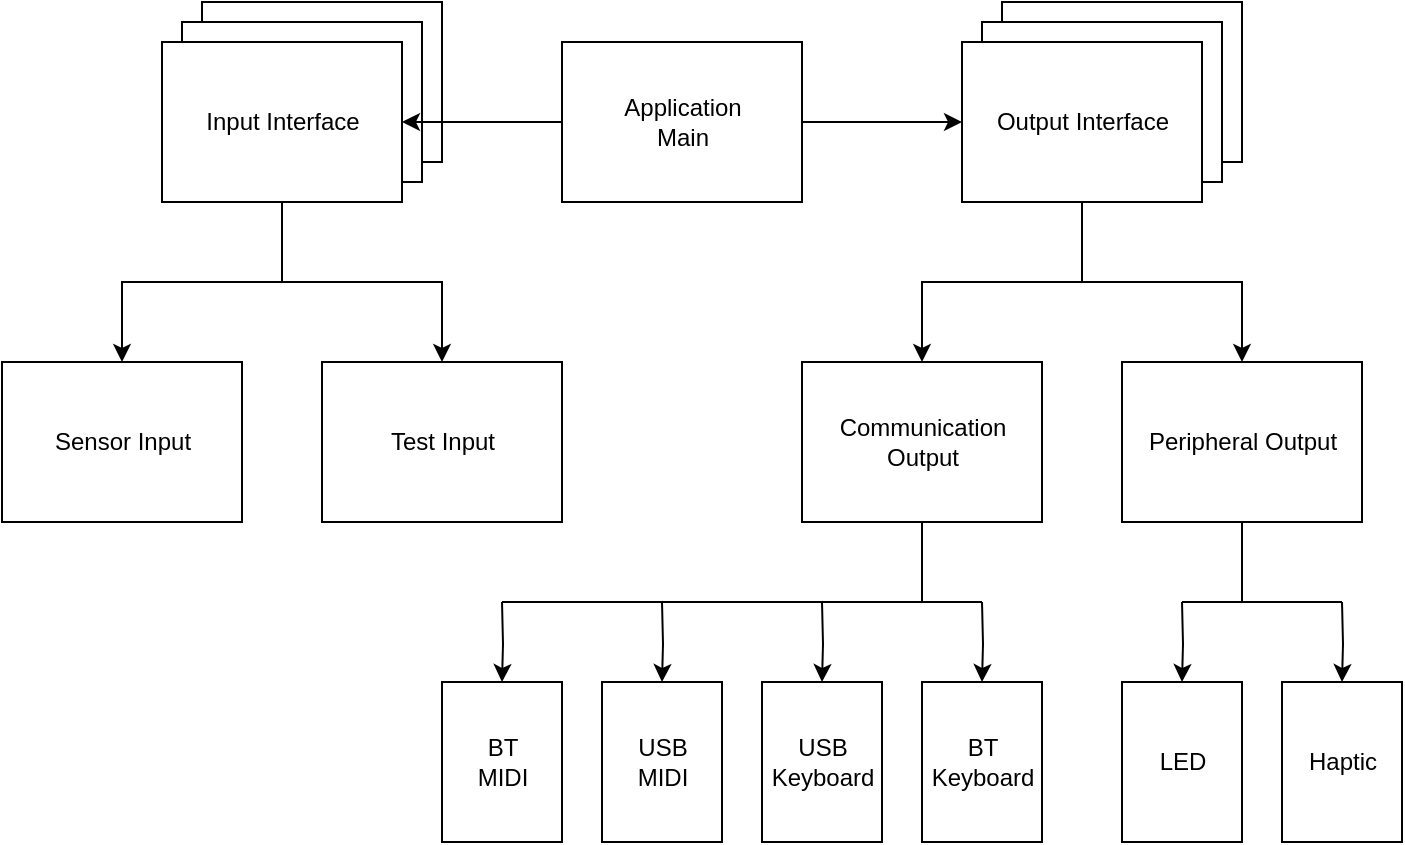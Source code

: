 <mxfile version="12.3.8" type="github" pages="1"><diagram id="-m5C3GGZk9eumsrotvIk" name="Page-1"><mxGraphModel dx="854" dy="556" grid="1" gridSize="10" guides="1" tooltips="1" connect="1" arrows="1" fold="1" page="1" pageScale="1" pageWidth="850" pageHeight="1100" math="0" shadow="0"><root><mxCell id="0"/><mxCell id="1" parent="0"/><mxCell id="e9qZbvTOMwOjzt2Kkn9v-9" value="Output Interface" style="html=1;" parent="1" vertex="1"><mxGeometry x="620" y="180" width="120" height="80" as="geometry"/></mxCell><mxCell id="e9qZbvTOMwOjzt2Kkn9v-8" value="Output Interface" style="html=1;" parent="1" vertex="1"><mxGeometry x="610" y="190" width="120" height="80" as="geometry"/></mxCell><mxCell id="e9qZbvTOMwOjzt2Kkn9v-7" value="Input Interface" style="html=1;" parent="1" vertex="1"><mxGeometry x="220" y="180" width="120" height="80" as="geometry"/></mxCell><mxCell id="e9qZbvTOMwOjzt2Kkn9v-6" value="Input Interface" style="html=1;" parent="1" vertex="1"><mxGeometry x="210" y="190" width="120" height="80" as="geometry"/></mxCell><mxCell id="e9qZbvTOMwOjzt2Kkn9v-3" value="" style="edgeStyle=orthogonalEdgeStyle;rounded=0;orthogonalLoop=1;jettySize=auto;html=1;" parent="1" source="e9qZbvTOMwOjzt2Kkn9v-1" target="e9qZbvTOMwOjzt2Kkn9v-2" edge="1"><mxGeometry relative="1" as="geometry"/></mxCell><mxCell id="e9qZbvTOMwOjzt2Kkn9v-5" value="" style="edgeStyle=orthogonalEdgeStyle;rounded=0;orthogonalLoop=1;jettySize=auto;html=1;" parent="1" source="e9qZbvTOMwOjzt2Kkn9v-1" target="e9qZbvTOMwOjzt2Kkn9v-4" edge="1"><mxGeometry relative="1" as="geometry"/></mxCell><mxCell id="e9qZbvTOMwOjzt2Kkn9v-1" value="Application&lt;br&gt;Main" style="html=1;" parent="1" vertex="1"><mxGeometry x="400" y="200" width="120" height="80" as="geometry"/></mxCell><mxCell id="e9qZbvTOMwOjzt2Kkn9v-11" value="" style="edgeStyle=orthogonalEdgeStyle;rounded=0;orthogonalLoop=1;jettySize=auto;html=1;" parent="1" source="e9qZbvTOMwOjzt2Kkn9v-4" target="e9qZbvTOMwOjzt2Kkn9v-10" edge="1"><mxGeometry relative="1" as="geometry"/></mxCell><mxCell id="e9qZbvTOMwOjzt2Kkn9v-4" value="Input Interface" style="html=1;" parent="1" vertex="1"><mxGeometry x="200" y="200" width="120" height="80" as="geometry"/></mxCell><mxCell id="e9qZbvTOMwOjzt2Kkn9v-10" value="Sensor Input" style="html=1;" parent="1" vertex="1"><mxGeometry x="120" y="360" width="120" height="80" as="geometry"/></mxCell><mxCell id="e9qZbvTOMwOjzt2Kkn9v-2" value="Output Interface" style="html=1;" parent="1" vertex="1"><mxGeometry x="600" y="200" width="120" height="80" as="geometry"/></mxCell><mxCell id="e9qZbvTOMwOjzt2Kkn9v-12" value="Test Input" style="html=1;" parent="1" vertex="1"><mxGeometry x="280" y="360" width="120" height="80" as="geometry"/></mxCell><mxCell id="e9qZbvTOMwOjzt2Kkn9v-13" value="" style="edgeStyle=orthogonalEdgeStyle;rounded=0;orthogonalLoop=1;jettySize=auto;html=1;" parent="1" source="e9qZbvTOMwOjzt2Kkn9v-4" target="e9qZbvTOMwOjzt2Kkn9v-12" edge="1"><mxGeometry relative="1" as="geometry"><mxPoint x="270" y="290" as="sourcePoint"/><mxPoint x="190" y="370" as="targetPoint"/></mxGeometry></mxCell><mxCell id="e9qZbvTOMwOjzt2Kkn9v-14" value="" style="edgeStyle=orthogonalEdgeStyle;rounded=0;orthogonalLoop=1;jettySize=auto;html=1;" parent="1" source="e9qZbvTOMwOjzt2Kkn9v-2" target="e9qZbvTOMwOjzt2Kkn9v-16" edge="1"><mxGeometry relative="1" as="geometry"><mxPoint x="660" y="280" as="sourcePoint"/></mxGeometry></mxCell><mxCell id="e9qZbvTOMwOjzt2Kkn9v-15" value="" style="edgeStyle=orthogonalEdgeStyle;rounded=0;orthogonalLoop=1;jettySize=auto;html=1;" parent="1" source="e9qZbvTOMwOjzt2Kkn9v-2" target="e9qZbvTOMwOjzt2Kkn9v-17" edge="1"><mxGeometry relative="1" as="geometry"><mxPoint x="660" y="280" as="sourcePoint"/><mxPoint x="590" y="370" as="targetPoint"/></mxGeometry></mxCell><mxCell id="e9qZbvTOMwOjzt2Kkn9v-16" value="Communication&lt;br&gt;Output" style="html=1;" parent="1" vertex="1"><mxGeometry x="520" y="360" width="120" height="80" as="geometry"/></mxCell><mxCell id="e9qZbvTOMwOjzt2Kkn9v-17" value="Peripheral Output" style="html=1;" parent="1" vertex="1"><mxGeometry x="680" y="360" width="120" height="80" as="geometry"/></mxCell><mxCell id="e9qZbvTOMwOjzt2Kkn9v-18" value="USB&lt;br&gt;MIDI" style="html=1;" parent="1" vertex="1"><mxGeometry x="420" y="520" width="60" height="80" as="geometry"/></mxCell><mxCell id="e9qZbvTOMwOjzt2Kkn9v-19" value="" style="edgeStyle=orthogonalEdgeStyle;rounded=0;orthogonalLoop=1;jettySize=auto;html=1;entryX=0.5;entryY=0;entryDx=0;entryDy=0;" parent="1" target="e9qZbvTOMwOjzt2Kkn9v-22" edge="1"><mxGeometry relative="1" as="geometry"><mxPoint x="370" y="480" as="sourcePoint"/></mxGeometry></mxCell><mxCell id="e9qZbvTOMwOjzt2Kkn9v-20" value="" style="edgeStyle=orthogonalEdgeStyle;rounded=0;orthogonalLoop=1;jettySize=auto;html=1;" parent="1" target="e9qZbvTOMwOjzt2Kkn9v-18" edge="1"><mxGeometry relative="1" as="geometry"><mxPoint x="450" y="480" as="sourcePoint"/><mxPoint x="510" y="530" as="targetPoint"/></mxGeometry></mxCell><mxCell id="e9qZbvTOMwOjzt2Kkn9v-21" value="USB&lt;br&gt;Keyboard" style="html=1;" parent="1" vertex="1"><mxGeometry x="500" y="520" width="60" height="80" as="geometry"/></mxCell><mxCell id="e9qZbvTOMwOjzt2Kkn9v-22" value="BT&lt;br&gt;MIDI" style="html=1;" parent="1" vertex="1"><mxGeometry x="340" y="520" width="60" height="80" as="geometry"/></mxCell><mxCell id="e9qZbvTOMwOjzt2Kkn9v-23" value="BT&lt;br&gt;Keyboard" style="html=1;" parent="1" vertex="1"><mxGeometry x="580" y="520" width="60" height="80" as="geometry"/></mxCell><mxCell id="e9qZbvTOMwOjzt2Kkn9v-24" value="" style="edgeStyle=orthogonalEdgeStyle;rounded=0;orthogonalLoop=1;jettySize=auto;html=1;" parent="1" target="e9qZbvTOMwOjzt2Kkn9v-21" edge="1"><mxGeometry relative="1" as="geometry"><mxPoint x="530" y="480" as="sourcePoint"/><mxPoint x="520" y="530" as="targetPoint"/></mxGeometry></mxCell><mxCell id="e9qZbvTOMwOjzt2Kkn9v-25" value="" style="edgeStyle=orthogonalEdgeStyle;rounded=0;orthogonalLoop=1;jettySize=auto;html=1;" parent="1" target="e9qZbvTOMwOjzt2Kkn9v-23" edge="1"><mxGeometry relative="1" as="geometry"><mxPoint x="610" y="480" as="sourcePoint"/><mxPoint x="600" y="530" as="targetPoint"/></mxGeometry></mxCell><mxCell id="e9qZbvTOMwOjzt2Kkn9v-28" value="" style="edgeStyle=orthogonalEdgeStyle;rounded=0;orthogonalLoop=1;jettySize=auto;html=1;endArrow=none;endFill=0;" parent="1" edge="1"><mxGeometry relative="1" as="geometry"><mxPoint x="610" y="480" as="sourcePoint"/><mxPoint x="370" y="480" as="targetPoint"/></mxGeometry></mxCell><mxCell id="e9qZbvTOMwOjzt2Kkn9v-29" value="" style="edgeStyle=orthogonalEdgeStyle;rounded=0;orthogonalLoop=1;jettySize=auto;html=1;endArrow=none;endFill=0;" parent="1" source="e9qZbvTOMwOjzt2Kkn9v-16" edge="1"><mxGeometry relative="1" as="geometry"><mxPoint x="620" y="490" as="sourcePoint"/><mxPoint x="580" y="480" as="targetPoint"/></mxGeometry></mxCell><mxCell id="e9qZbvTOMwOjzt2Kkn9v-30" value="LED" style="html=1;" parent="1" vertex="1"><mxGeometry x="680" y="520" width="60" height="80" as="geometry"/></mxCell><mxCell id="e9qZbvTOMwOjzt2Kkn9v-31" value="Haptic" style="html=1;" parent="1" vertex="1"><mxGeometry x="760" y="520" width="60" height="80" as="geometry"/></mxCell><mxCell id="e9qZbvTOMwOjzt2Kkn9v-32" value="" style="edgeStyle=orthogonalEdgeStyle;rounded=0;orthogonalLoop=1;jettySize=auto;html=1;" parent="1" target="e9qZbvTOMwOjzt2Kkn9v-30" edge="1"><mxGeometry relative="1" as="geometry"><mxPoint x="710" y="480" as="sourcePoint"/><mxPoint x="700" y="530" as="targetPoint"/></mxGeometry></mxCell><mxCell id="e9qZbvTOMwOjzt2Kkn9v-33" value="" style="edgeStyle=orthogonalEdgeStyle;rounded=0;orthogonalLoop=1;jettySize=auto;html=1;" parent="1" target="e9qZbvTOMwOjzt2Kkn9v-31" edge="1"><mxGeometry relative="1" as="geometry"><mxPoint x="790" y="480" as="sourcePoint"/><mxPoint x="780" y="530" as="targetPoint"/></mxGeometry></mxCell><mxCell id="e9qZbvTOMwOjzt2Kkn9v-34" value="" style="edgeStyle=orthogonalEdgeStyle;rounded=0;orthogonalLoop=1;jettySize=auto;html=1;endArrow=none;endFill=0;" parent="1" edge="1"><mxGeometry relative="1" as="geometry"><mxPoint x="790" y="480" as="sourcePoint"/><mxPoint x="710" y="480" as="targetPoint"/></mxGeometry></mxCell><mxCell id="e9qZbvTOMwOjzt2Kkn9v-35" value="" style="edgeStyle=orthogonalEdgeStyle;rounded=0;orthogonalLoop=1;jettySize=auto;html=1;endArrow=none;endFill=0;exitX=0.5;exitY=1;exitDx=0;exitDy=0;" parent="1" source="e9qZbvTOMwOjzt2Kkn9v-17" edge="1"><mxGeometry relative="1" as="geometry"><mxPoint x="760" y="440" as="sourcePoint"/><mxPoint x="740" y="480" as="targetPoint"/></mxGeometry></mxCell></root></mxGraphModel></diagram></mxfile>